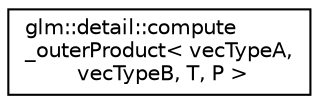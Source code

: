 digraph "Graphical Class Hierarchy"
{
  edge [fontname="Helvetica",fontsize="10",labelfontname="Helvetica",labelfontsize="10"];
  node [fontname="Helvetica",fontsize="10",shape=record];
  rankdir="LR";
  Node0 [label="glm::detail::compute\l_outerProduct\< vecTypeA,\l vecTypeB, T, P \>",height=0.2,width=0.4,color="black", fillcolor="white", style="filled",URL="$structglm_1_1detail_1_1compute__outer_product.html"];
}
